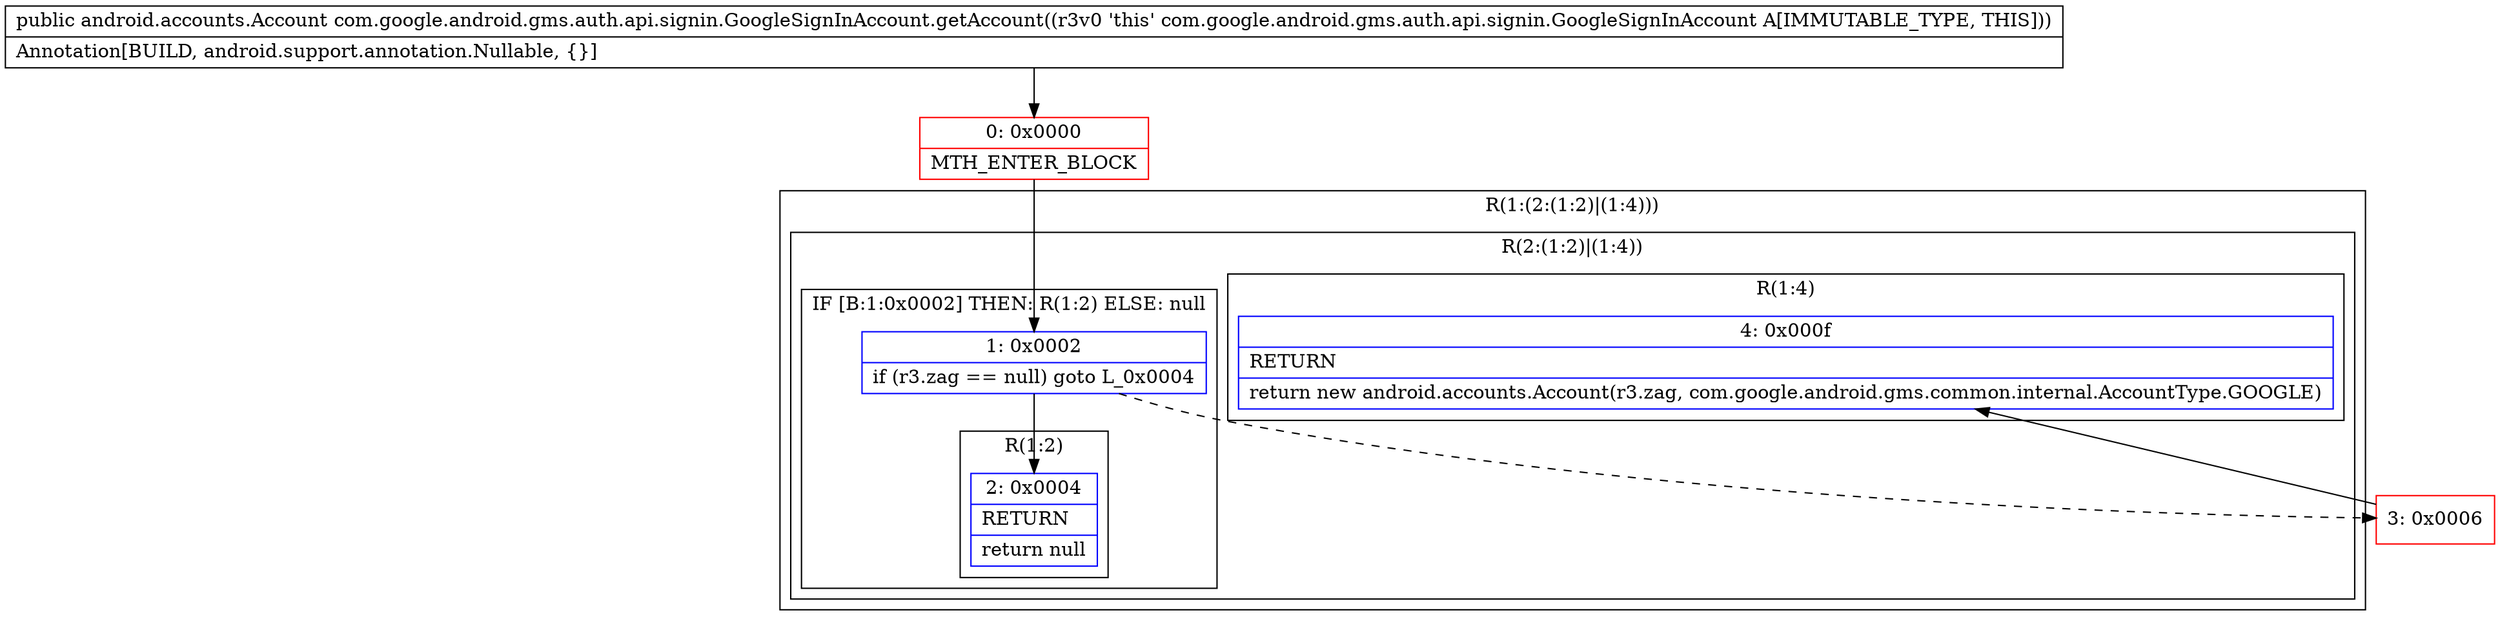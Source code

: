 digraph "CFG forcom.google.android.gms.auth.api.signin.GoogleSignInAccount.getAccount()Landroid\/accounts\/Account;" {
subgraph cluster_Region_19285641 {
label = "R(1:(2:(1:2)|(1:4)))";
node [shape=record,color=blue];
subgraph cluster_Region_691844023 {
label = "R(2:(1:2)|(1:4))";
node [shape=record,color=blue];
subgraph cluster_IfRegion_949593131 {
label = "IF [B:1:0x0002] THEN: R(1:2) ELSE: null";
node [shape=record,color=blue];
Node_1 [shape=record,label="{1\:\ 0x0002|if (r3.zag == null) goto L_0x0004\l}"];
subgraph cluster_Region_1560610473 {
label = "R(1:2)";
node [shape=record,color=blue];
Node_2 [shape=record,label="{2\:\ 0x0004|RETURN\l|return null\l}"];
}
}
subgraph cluster_Region_1856246158 {
label = "R(1:4)";
node [shape=record,color=blue];
Node_4 [shape=record,label="{4\:\ 0x000f|RETURN\l|return new android.accounts.Account(r3.zag, com.google.android.gms.common.internal.AccountType.GOOGLE)\l}"];
}
}
}
Node_0 [shape=record,color=red,label="{0\:\ 0x0000|MTH_ENTER_BLOCK\l}"];
Node_3 [shape=record,color=red,label="{3\:\ 0x0006}"];
MethodNode[shape=record,label="{public android.accounts.Account com.google.android.gms.auth.api.signin.GoogleSignInAccount.getAccount((r3v0 'this' com.google.android.gms.auth.api.signin.GoogleSignInAccount A[IMMUTABLE_TYPE, THIS]))  | Annotation[BUILD, android.support.annotation.Nullable, \{\}]\l}"];
MethodNode -> Node_0;
Node_1 -> Node_2;
Node_1 -> Node_3[style=dashed];
Node_0 -> Node_1;
Node_3 -> Node_4;
}

